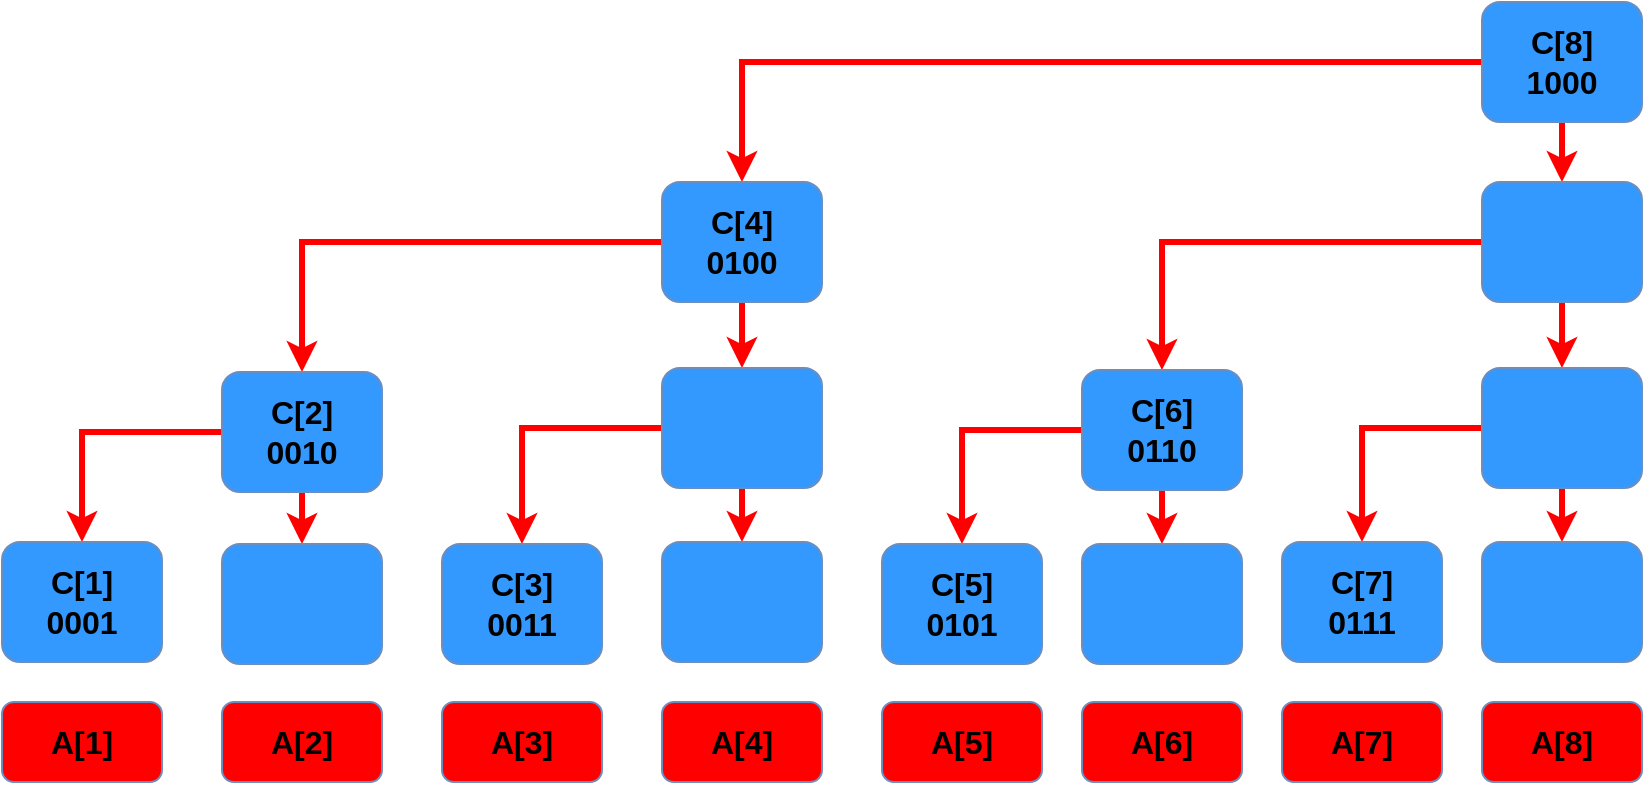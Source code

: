 <mxfile version="17.4.0" type="github">
  <diagram id="6a731a19-8d31-9384-78a2-239565b7b9f0" name="Page-1">
    <mxGraphModel dx="1221" dy="644" grid="1" gridSize="10" guides="1" tooltips="1" connect="1" arrows="1" fold="1" page="1" pageScale="1" pageWidth="1169" pageHeight="827" background="none" math="0" shadow="0">
      <root>
        <mxCell id="0" />
        <mxCell id="1" parent="0" />
        <mxCell id="_aBx_GySUvGOmHs6bhtP-1782" value="" style="edgeStyle=orthogonalEdgeStyle;rounded=0;orthogonalLoop=1;jettySize=auto;html=1;strokeColor=#FF0000;strokeWidth=3;" edge="1" parent="1" source="_aBx_GySUvGOmHs6bhtP-1780" target="_aBx_GySUvGOmHs6bhtP-1781">
          <mxGeometry relative="1" as="geometry" />
        </mxCell>
        <mxCell id="_aBx_GySUvGOmHs6bhtP-1799" style="edgeStyle=orthogonalEdgeStyle;rounded=0;orthogonalLoop=1;jettySize=auto;html=1;fontSize=18;strokeColor=#FF0000;strokeWidth=3;" edge="1" parent="1" source="_aBx_GySUvGOmHs6bhtP-1780" target="_aBx_GySUvGOmHs6bhtP-1798">
          <mxGeometry relative="1" as="geometry" />
        </mxCell>
        <mxCell id="_aBx_GySUvGOmHs6bhtP-1780" value="&lt;font style=&quot;vertical-align: inherit ; font-size: 16px&quot;&gt;&lt;font style=&quot;vertical-align: inherit ; font-size: 16px&quot;&gt;C[8]&lt;br style=&quot;font-size: 16px&quot;&gt;1000&lt;br style=&quot;font-size: 16px&quot;&gt;&lt;/font&gt;&lt;/font&gt;" style="rounded=1;whiteSpace=wrap;html=1;fillColor=#3399FF;strokeColor=#6c8ebf;fontSize=16;fontStyle=1" vertex="1" parent="1">
          <mxGeometry x="840" y="230" width="80" height="60" as="geometry" />
        </mxCell>
        <mxCell id="_aBx_GySUvGOmHs6bhtP-1785" value="" style="edgeStyle=orthogonalEdgeStyle;rounded=0;orthogonalLoop=1;jettySize=auto;html=1;strokeColor=#FF0000;strokeWidth=3;" edge="1" parent="1" source="_aBx_GySUvGOmHs6bhtP-1781" target="_aBx_GySUvGOmHs6bhtP-1783">
          <mxGeometry relative="1" as="geometry" />
        </mxCell>
        <mxCell id="_aBx_GySUvGOmHs6bhtP-1794" style="edgeStyle=orthogonalEdgeStyle;rounded=0;orthogonalLoop=1;jettySize=auto;html=1;fontSize=18;strokeColor=#FF0000;strokeWidth=3;" edge="1" parent="1" source="_aBx_GySUvGOmHs6bhtP-1781" target="_aBx_GySUvGOmHs6bhtP-1790">
          <mxGeometry relative="1" as="geometry" />
        </mxCell>
        <mxCell id="_aBx_GySUvGOmHs6bhtP-1781" value="" style="rounded=1;whiteSpace=wrap;html=1;fillColor=#3399FF;strokeColor=#6c8ebf;" vertex="1" parent="1">
          <mxGeometry x="840" y="320" width="80" height="60" as="geometry" />
        </mxCell>
        <mxCell id="_aBx_GySUvGOmHs6bhtP-1786" value="" style="edgeStyle=orthogonalEdgeStyle;rounded=0;orthogonalLoop=1;jettySize=auto;html=1;strokeColor=#FF0000;strokeWidth=3;" edge="1" parent="1" source="_aBx_GySUvGOmHs6bhtP-1783" target="_aBx_GySUvGOmHs6bhtP-1784">
          <mxGeometry relative="1" as="geometry" />
        </mxCell>
        <mxCell id="_aBx_GySUvGOmHs6bhtP-1793" style="edgeStyle=orthogonalEdgeStyle;rounded=0;orthogonalLoop=1;jettySize=auto;html=1;fontSize=18;strokeColor=#FF0000;strokeWidth=3;" edge="1" parent="1" source="_aBx_GySUvGOmHs6bhtP-1783" target="_aBx_GySUvGOmHs6bhtP-1789">
          <mxGeometry relative="1" as="geometry" />
        </mxCell>
        <mxCell id="_aBx_GySUvGOmHs6bhtP-1783" value="" style="rounded=1;whiteSpace=wrap;html=1;fillColor=#3399FF;strokeColor=#6c8ebf;" vertex="1" parent="1">
          <mxGeometry x="840" y="413" width="80" height="60" as="geometry" />
        </mxCell>
        <mxCell id="_aBx_GySUvGOmHs6bhtP-1784" value="" style="rounded=1;whiteSpace=wrap;html=1;fillColor=#3399FF;strokeColor=#6c8ebf;" vertex="1" parent="1">
          <mxGeometry x="840" y="500" width="80" height="60" as="geometry" />
        </mxCell>
        <mxCell id="_aBx_GySUvGOmHs6bhtP-1789" value="&lt;font style=&quot;vertical-align: inherit ; font-size: 16px&quot;&gt;&lt;font style=&quot;vertical-align: inherit ; font-size: 16px&quot;&gt;&lt;font style=&quot;vertical-align: inherit&quot;&gt;&lt;font style=&quot;vertical-align: inherit&quot;&gt;C[7]&lt;/font&gt;&lt;/font&gt;&lt;br style=&quot;font-size: 16px&quot;&gt;&lt;font style=&quot;vertical-align: inherit&quot;&gt;&lt;font style=&quot;vertical-align: inherit&quot;&gt;0111&lt;/font&gt;&lt;/font&gt;&lt;br style=&quot;font-size: 16px&quot;&gt;&lt;/font&gt;&lt;/font&gt;" style="rounded=1;whiteSpace=wrap;html=1;fillColor=#3399FF;strokeColor=#6c8ebf;fontSize=16;fontStyle=1" vertex="1" parent="1">
          <mxGeometry x="740" y="500" width="80" height="60" as="geometry" />
        </mxCell>
        <mxCell id="_aBx_GySUvGOmHs6bhtP-1796" value="" style="edgeStyle=orthogonalEdgeStyle;rounded=0;orthogonalLoop=1;jettySize=auto;html=1;fontSize=18;strokeColor=#FF0000;strokeWidth=3;" edge="1" parent="1" source="_aBx_GySUvGOmHs6bhtP-1790" target="_aBx_GySUvGOmHs6bhtP-1795">
          <mxGeometry relative="1" as="geometry" />
        </mxCell>
        <mxCell id="_aBx_GySUvGOmHs6bhtP-1797" style="edgeStyle=orthogonalEdgeStyle;rounded=0;orthogonalLoop=1;jettySize=auto;html=1;fontSize=18;strokeColor=#FF0000;strokeWidth=3;" edge="1" parent="1" source="_aBx_GySUvGOmHs6bhtP-1790" target="_aBx_GySUvGOmHs6bhtP-1792">
          <mxGeometry relative="1" as="geometry" />
        </mxCell>
        <mxCell id="_aBx_GySUvGOmHs6bhtP-1790" value="&lt;font style=&quot;vertical-align: inherit ; font-size: 16px&quot;&gt;&lt;font style=&quot;vertical-align: inherit ; font-size: 16px&quot;&gt;&lt;font style=&quot;vertical-align: inherit&quot;&gt;&lt;font style=&quot;vertical-align: inherit&quot;&gt;C[6]&lt;/font&gt;&lt;/font&gt;&lt;br style=&quot;font-size: 16px&quot;&gt;&lt;font style=&quot;vertical-align: inherit&quot;&gt;&lt;font style=&quot;vertical-align: inherit&quot;&gt;&lt;font style=&quot;vertical-align: inherit&quot;&gt;&lt;font style=&quot;vertical-align: inherit&quot;&gt;0110&lt;/font&gt;&lt;/font&gt;&lt;/font&gt;&lt;/font&gt;&lt;br style=&quot;font-size: 16px&quot;&gt;&lt;/font&gt;&lt;/font&gt;" style="rounded=1;whiteSpace=wrap;html=1;fillColor=#3399FF;strokeColor=#6c8ebf;fontSize=16;fontStyle=1" vertex="1" parent="1">
          <mxGeometry x="640" y="414" width="80" height="60" as="geometry" />
        </mxCell>
        <mxCell id="_aBx_GySUvGOmHs6bhtP-1792" value="&lt;font style=&quot;vertical-align: inherit ; font-size: 16px&quot;&gt;&lt;font style=&quot;vertical-align: inherit ; font-size: 16px&quot;&gt;&lt;font style=&quot;vertical-align: inherit&quot;&gt;&lt;font style=&quot;vertical-align: inherit&quot;&gt;&lt;font style=&quot;vertical-align: inherit&quot;&gt;&lt;font style=&quot;vertical-align: inherit&quot;&gt;C[5]&lt;/font&gt;&lt;/font&gt;&lt;/font&gt;&lt;/font&gt;&lt;br style=&quot;font-size: 16px&quot;&gt;&lt;font style=&quot;vertical-align: inherit&quot;&gt;&lt;font style=&quot;vertical-align: inherit&quot;&gt;&lt;font style=&quot;vertical-align: inherit&quot;&gt;&lt;font style=&quot;vertical-align: inherit&quot;&gt;&lt;font style=&quot;vertical-align: inherit&quot;&gt;&lt;font style=&quot;vertical-align: inherit&quot;&gt;&lt;font style=&quot;vertical-align: inherit&quot;&gt;&lt;font style=&quot;vertical-align: inherit&quot;&gt;0101&lt;/font&gt;&lt;/font&gt;&lt;/font&gt;&lt;/font&gt;&lt;/font&gt;&lt;/font&gt;&lt;/font&gt;&lt;/font&gt;&lt;br style=&quot;font-size: 16px&quot;&gt;&lt;/font&gt;&lt;/font&gt;" style="rounded=1;whiteSpace=wrap;html=1;fillColor=#3399FF;strokeColor=#6c8ebf;fontSize=16;fontStyle=1" vertex="1" parent="1">
          <mxGeometry x="540" y="501" width="80" height="60" as="geometry" />
        </mxCell>
        <mxCell id="_aBx_GySUvGOmHs6bhtP-1795" value="&lt;font style=&quot;vertical-align: inherit ; font-size: 16px&quot;&gt;&lt;font style=&quot;vertical-align: inherit ; font-size: 16px&quot;&gt;&lt;br style=&quot;font-size: 16px&quot;&gt;&lt;/font&gt;&lt;/font&gt;" style="rounded=1;whiteSpace=wrap;html=1;fillColor=#3399FF;strokeColor=#6c8ebf;fontSize=16;fontStyle=1" vertex="1" parent="1">
          <mxGeometry x="640" y="501" width="80" height="60" as="geometry" />
        </mxCell>
        <mxCell id="_aBx_GySUvGOmHs6bhtP-1803" value="" style="edgeStyle=orthogonalEdgeStyle;rounded=0;orthogonalLoop=1;jettySize=auto;html=1;fontSize=18;strokeColor=#FF0000;strokeWidth=3;" edge="1" parent="1" source="_aBx_GySUvGOmHs6bhtP-1798" target="_aBx_GySUvGOmHs6bhtP-1800">
          <mxGeometry relative="1" as="geometry" />
        </mxCell>
        <mxCell id="_aBx_GySUvGOmHs6bhtP-1808" style="edgeStyle=orthogonalEdgeStyle;rounded=0;orthogonalLoop=1;jettySize=auto;html=1;fontSize=18;strokeColor=#FF0000;strokeWidth=3;" edge="1" parent="1" source="_aBx_GySUvGOmHs6bhtP-1798" target="_aBx_GySUvGOmHs6bhtP-1805">
          <mxGeometry relative="1" as="geometry" />
        </mxCell>
        <mxCell id="_aBx_GySUvGOmHs6bhtP-1798" value="&lt;font style=&quot;vertical-align: inherit ; font-size: 16px&quot;&gt;&lt;font style=&quot;vertical-align: inherit ; font-size: 16px&quot;&gt;&lt;font style=&quot;vertical-align: inherit&quot;&gt;&lt;font style=&quot;vertical-align: inherit&quot;&gt;C[4]&lt;/font&gt;&lt;/font&gt;&lt;br style=&quot;font-size: 16px&quot;&gt;&lt;font style=&quot;vertical-align: inherit&quot;&gt;&lt;font style=&quot;vertical-align: inherit&quot;&gt;&lt;font style=&quot;vertical-align: inherit&quot;&gt;&lt;font style=&quot;vertical-align: inherit&quot;&gt;&lt;font style=&quot;vertical-align: inherit&quot;&gt;&lt;font style=&quot;vertical-align: inherit&quot;&gt;&lt;font style=&quot;vertical-align: inherit&quot;&gt;&lt;font style=&quot;vertical-align: inherit&quot;&gt;&lt;font style=&quot;vertical-align: inherit&quot;&gt;&lt;font style=&quot;vertical-align: inherit&quot;&gt;0100&lt;/font&gt;&lt;/font&gt;&lt;/font&gt;&lt;/font&gt;&lt;/font&gt;&lt;/font&gt;&lt;/font&gt;&lt;/font&gt;&lt;/font&gt;&lt;/font&gt;&lt;br style=&quot;font-size: 16px&quot;&gt;&lt;/font&gt;&lt;/font&gt;" style="rounded=1;whiteSpace=wrap;html=1;fillColor=#3399FF;strokeColor=#6c8ebf;fontSize=16;fontStyle=1" vertex="1" parent="1">
          <mxGeometry x="430" y="320" width="80" height="60" as="geometry" />
        </mxCell>
        <mxCell id="_aBx_GySUvGOmHs6bhtP-1804" value="" style="edgeStyle=orthogonalEdgeStyle;rounded=0;orthogonalLoop=1;jettySize=auto;html=1;fontSize=18;strokeColor=#FF0000;strokeWidth=3;" edge="1" parent="1" source="_aBx_GySUvGOmHs6bhtP-1800" target="_aBx_GySUvGOmHs6bhtP-1801">
          <mxGeometry relative="1" as="geometry" />
        </mxCell>
        <mxCell id="_aBx_GySUvGOmHs6bhtP-1823" style="edgeStyle=orthogonalEdgeStyle;rounded=0;orthogonalLoop=1;jettySize=auto;html=1;fontSize=18;strokeColor=#FF0000;strokeWidth=3;" edge="1" parent="1" source="_aBx_GySUvGOmHs6bhtP-1800" target="_aBx_GySUvGOmHs6bhtP-1822">
          <mxGeometry relative="1" as="geometry" />
        </mxCell>
        <mxCell id="_aBx_GySUvGOmHs6bhtP-1800" value="&lt;font style=&quot;vertical-align: inherit ; font-size: 16px&quot;&gt;&lt;font style=&quot;vertical-align: inherit ; font-size: 16px&quot;&gt;&lt;br style=&quot;font-size: 16px&quot;&gt;&lt;/font&gt;&lt;/font&gt;" style="rounded=1;whiteSpace=wrap;html=1;fillColor=#3399FF;strokeColor=#6c8ebf;fontSize=16;fontStyle=1" vertex="1" parent="1">
          <mxGeometry x="430" y="413" width="80" height="60" as="geometry" />
        </mxCell>
        <mxCell id="_aBx_GySUvGOmHs6bhtP-1801" value="&lt;font style=&quot;vertical-align: inherit ; font-size: 16px&quot;&gt;&lt;font style=&quot;vertical-align: inherit ; font-size: 16px&quot;&gt;&lt;br style=&quot;font-size: 16px&quot;&gt;&lt;/font&gt;&lt;/font&gt;" style="rounded=1;whiteSpace=wrap;html=1;fillColor=#3399FF;strokeColor=#6c8ebf;fontSize=16;fontStyle=1" vertex="1" parent="1">
          <mxGeometry x="430" y="500" width="80" height="60" as="geometry" />
        </mxCell>
        <mxCell id="_aBx_GySUvGOmHs6bhtP-1809" style="edgeStyle=orthogonalEdgeStyle;rounded=0;orthogonalLoop=1;jettySize=auto;html=1;fontSize=18;strokeColor=#FF0000;strokeWidth=3;" edge="1" parent="1" source="_aBx_GySUvGOmHs6bhtP-1805" target="_aBx_GySUvGOmHs6bhtP-1806">
          <mxGeometry relative="1" as="geometry" />
        </mxCell>
        <mxCell id="_aBx_GySUvGOmHs6bhtP-1824" value="" style="edgeStyle=orthogonalEdgeStyle;rounded=0;orthogonalLoop=1;jettySize=auto;html=1;fontSize=18;strokeColor=#FF0000;strokeWidth=3;" edge="1" parent="1" source="_aBx_GySUvGOmHs6bhtP-1805" target="_aBx_GySUvGOmHs6bhtP-1807">
          <mxGeometry relative="1" as="geometry" />
        </mxCell>
        <mxCell id="_aBx_GySUvGOmHs6bhtP-1805" value="&lt;font style=&quot;vertical-align: inherit ; font-size: 16px&quot;&gt;&lt;font style=&quot;vertical-align: inherit ; font-size: 16px&quot;&gt;C[2]&lt;br&gt;0010&lt;br style=&quot;font-size: 16px&quot;&gt;&lt;/font&gt;&lt;/font&gt;" style="rounded=1;whiteSpace=wrap;html=1;fillColor=#3399FF;strokeColor=#6c8ebf;fontSize=16;fontStyle=1" vertex="1" parent="1">
          <mxGeometry x="210" y="415" width="80" height="60" as="geometry" />
        </mxCell>
        <mxCell id="_aBx_GySUvGOmHs6bhtP-1806" value="&lt;font style=&quot;vertical-align: inherit ; font-size: 16px&quot;&gt;&lt;font style=&quot;vertical-align: inherit ; font-size: 16px&quot;&gt;C[1]&lt;br&gt;0001&lt;br style=&quot;font-size: 16px&quot;&gt;&lt;/font&gt;&lt;/font&gt;" style="rounded=1;whiteSpace=wrap;html=1;fillColor=#3399FF;strokeColor=#6c8ebf;fontSize=16;fontStyle=1" vertex="1" parent="1">
          <mxGeometry x="100" y="500" width="80" height="60" as="geometry" />
        </mxCell>
        <mxCell id="_aBx_GySUvGOmHs6bhtP-1807" value="&lt;font style=&quot;vertical-align: inherit ; font-size: 16px&quot;&gt;&lt;font style=&quot;vertical-align: inherit ; font-size: 16px&quot;&gt;&lt;br style=&quot;font-size: 16px&quot;&gt;&lt;/font&gt;&lt;/font&gt;" style="rounded=1;whiteSpace=wrap;html=1;fillColor=#3399FF;strokeColor=#6c8ebf;fontSize=16;fontStyle=1" vertex="1" parent="1">
          <mxGeometry x="210" y="501" width="80" height="60" as="geometry" />
        </mxCell>
        <mxCell id="_aBx_GySUvGOmHs6bhtP-1822" value="&lt;font style=&quot;vertical-align: inherit ; font-size: 16px&quot;&gt;&lt;font style=&quot;vertical-align: inherit ; font-size: 16px&quot;&gt;C[3]&lt;br style=&quot;font-size: 16px&quot;&gt;&lt;font style=&quot;vertical-align: inherit&quot;&gt;&lt;font style=&quot;vertical-align: inherit&quot;&gt;&lt;font style=&quot;vertical-align: inherit&quot;&gt;&lt;font style=&quot;vertical-align: inherit&quot;&gt;&lt;font style=&quot;vertical-align: inherit&quot;&gt;&lt;font style=&quot;vertical-align: inherit&quot;&gt;&lt;font style=&quot;vertical-align: inherit&quot;&gt;&lt;font style=&quot;vertical-align: inherit&quot;&gt;&lt;font style=&quot;vertical-align: inherit&quot;&gt;&lt;font style=&quot;vertical-align: inherit&quot;&gt;0011&lt;/font&gt;&lt;/font&gt;&lt;/font&gt;&lt;/font&gt;&lt;/font&gt;&lt;/font&gt;&lt;/font&gt;&lt;/font&gt;&lt;/font&gt;&lt;/font&gt;&lt;br style=&quot;font-size: 16px&quot;&gt;&lt;/font&gt;&lt;/font&gt;" style="rounded=1;whiteSpace=wrap;html=1;fillColor=#3399FF;strokeColor=#6c8ebf;fontSize=16;fontStyle=1" vertex="1" parent="1">
          <mxGeometry x="320" y="501" width="80" height="60" as="geometry" />
        </mxCell>
        <mxCell id="_aBx_GySUvGOmHs6bhtP-1825" value="&lt;font style=&quot;vertical-align: inherit ; font-size: 16px&quot;&gt;&lt;font style=&quot;vertical-align: inherit ; font-size: 16px&quot;&gt;A[1]&lt;br style=&quot;font-size: 16px&quot;&gt;&lt;/font&gt;&lt;/font&gt;" style="rounded=1;whiteSpace=wrap;html=1;fillColor=#FF0000;strokeColor=#6c8ebf;fontSize=16;fontStyle=1" vertex="1" parent="1">
          <mxGeometry x="100" y="580" width="80" height="40" as="geometry" />
        </mxCell>
        <mxCell id="_aBx_GySUvGOmHs6bhtP-1831" value="&lt;font style=&quot;vertical-align: inherit ; font-size: 16px&quot;&gt;&lt;font style=&quot;vertical-align: inherit ; font-size: 16px&quot;&gt;A[2]&lt;br style=&quot;font-size: 16px&quot;&gt;&lt;/font&gt;&lt;/font&gt;" style="rounded=1;whiteSpace=wrap;html=1;fillColor=#FF0000;strokeColor=#6c8ebf;fontSize=16;fontStyle=1" vertex="1" parent="1">
          <mxGeometry x="210" y="580" width="80" height="40" as="geometry" />
        </mxCell>
        <mxCell id="_aBx_GySUvGOmHs6bhtP-1832" value="&lt;font style=&quot;vertical-align: inherit ; font-size: 16px&quot;&gt;&lt;font style=&quot;vertical-align: inherit ; font-size: 16px&quot;&gt;A[3]&lt;br style=&quot;font-size: 16px&quot;&gt;&lt;/font&gt;&lt;/font&gt;" style="rounded=1;whiteSpace=wrap;html=1;fillColor=#FF0000;strokeColor=#6c8ebf;fontSize=16;fontStyle=1" vertex="1" parent="1">
          <mxGeometry x="320" y="580" width="80" height="40" as="geometry" />
        </mxCell>
        <mxCell id="_aBx_GySUvGOmHs6bhtP-1833" value="&lt;font style=&quot;vertical-align: inherit ; font-size: 16px&quot;&gt;&lt;font style=&quot;vertical-align: inherit ; font-size: 16px&quot;&gt;A[4]&lt;br style=&quot;font-size: 16px&quot;&gt;&lt;/font&gt;&lt;/font&gt;" style="rounded=1;whiteSpace=wrap;html=1;fillColor=#FF0000;strokeColor=#6c8ebf;fontSize=16;fontStyle=1" vertex="1" parent="1">
          <mxGeometry x="430" y="580" width="80" height="40" as="geometry" />
        </mxCell>
        <mxCell id="_aBx_GySUvGOmHs6bhtP-1834" value="&lt;font style=&quot;vertical-align: inherit ; font-size: 16px&quot;&gt;&lt;font style=&quot;vertical-align: inherit ; font-size: 16px&quot;&gt;A[5]&lt;br style=&quot;font-size: 16px&quot;&gt;&lt;/font&gt;&lt;/font&gt;" style="rounded=1;whiteSpace=wrap;html=1;fillColor=#FF0000;strokeColor=#6c8ebf;fontSize=16;fontStyle=1" vertex="1" parent="1">
          <mxGeometry x="540" y="580" width="80" height="40" as="geometry" />
        </mxCell>
        <mxCell id="_aBx_GySUvGOmHs6bhtP-1835" value="&lt;font style=&quot;vertical-align: inherit ; font-size: 16px&quot;&gt;&lt;font style=&quot;vertical-align: inherit ; font-size: 16px&quot;&gt;A[6]&lt;br style=&quot;font-size: 16px&quot;&gt;&lt;/font&gt;&lt;/font&gt;" style="rounded=1;whiteSpace=wrap;html=1;fillColor=#FF0000;strokeColor=#6c8ebf;fontSize=16;fontStyle=1" vertex="1" parent="1">
          <mxGeometry x="640" y="580" width="80" height="40" as="geometry" />
        </mxCell>
        <mxCell id="_aBx_GySUvGOmHs6bhtP-1836" value="&lt;font style=&quot;vertical-align: inherit ; font-size: 16px&quot;&gt;&lt;font style=&quot;vertical-align: inherit ; font-size: 16px&quot;&gt;A[7]&lt;br style=&quot;font-size: 16px&quot;&gt;&lt;/font&gt;&lt;/font&gt;" style="rounded=1;whiteSpace=wrap;html=1;fillColor=#FF0000;strokeColor=#6c8ebf;fontSize=16;fontStyle=1" vertex="1" parent="1">
          <mxGeometry x="740" y="580" width="80" height="40" as="geometry" />
        </mxCell>
        <mxCell id="_aBx_GySUvGOmHs6bhtP-1837" value="&lt;font style=&quot;vertical-align: inherit ; font-size: 16px&quot;&gt;&lt;font style=&quot;vertical-align: inherit ; font-size: 16px&quot;&gt;A[8]&lt;br style=&quot;font-size: 16px&quot;&gt;&lt;/font&gt;&lt;/font&gt;" style="rounded=1;whiteSpace=wrap;html=1;fillColor=#FF0000;strokeColor=#6c8ebf;fontSize=16;fontStyle=1" vertex="1" parent="1">
          <mxGeometry x="840" y="580" width="80" height="40" as="geometry" />
        </mxCell>
      </root>
    </mxGraphModel>
  </diagram>
</mxfile>
